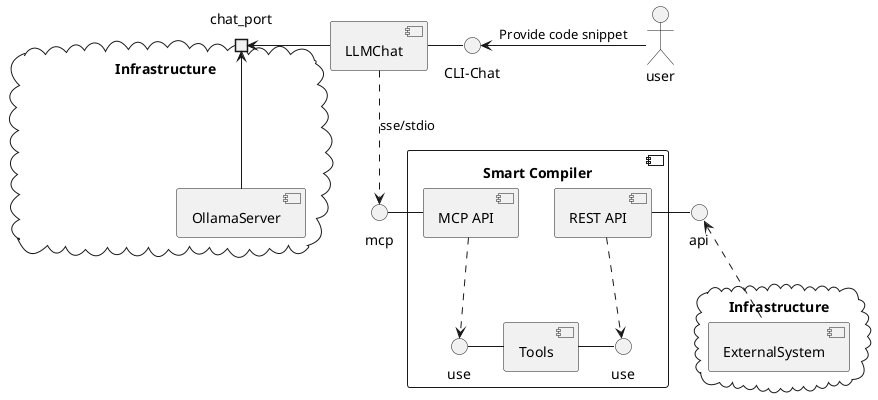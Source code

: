 @startuml

cloud "Infrastructure" as infrastructure1 {
    portin chat_port
    [OllamaServer] -> chat_port
}

interface "CLI-Chat" as SmartChat

component "LLMChat" {
    [LLMChat] -> chat_port
    [LLMChat] - SmartChat
}


actor user
SmartChat <- user : Provide code snippet


interface "mcp" as mcp_api
interface "api" as rest_api

[LLMChat] ..> () mcp_api: sse/stdio


component "Smart Compiler" {
    interface "use" as tools_api
    interface "use" as tools_mcp
    [REST API] - rest_api
    [MCP API] - mcp_api
    [Tools] - tools_api
    [MCP API] ..> tools_mcp
    [REST API] ..> tools_api
    tools_mcp -[Tools]
}

cloud "Infrastructure" as infrastructure2 {
    rest_api <.. [ExternalSystem] 
}

@enduml